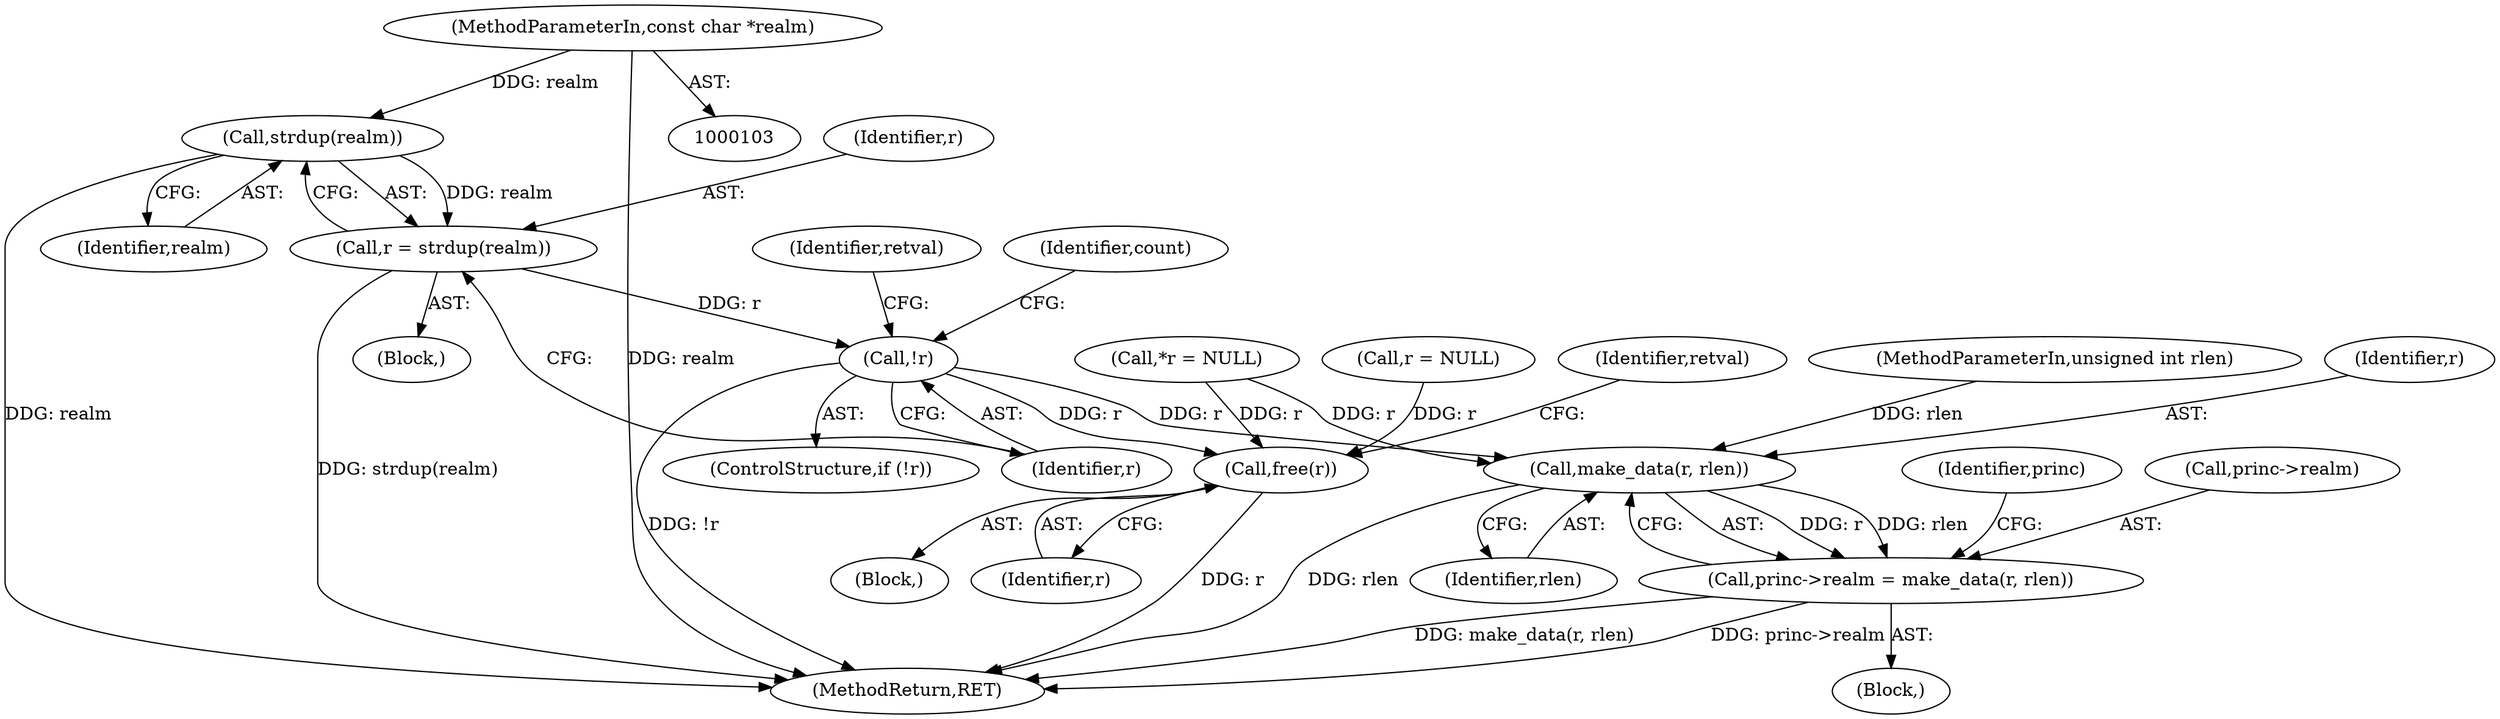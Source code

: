 digraph "0_krb5_f0c094a1b745d91ef2f9a4eae2149aac026a5789@API" {
"1000154" [label="(Call,strdup(realm))"];
"1000107" [label="(MethodParameterIn,const char *realm)"];
"1000152" [label="(Call,r = strdup(realm))"];
"1000157" [label="(Call,!r)"];
"1000246" [label="(Call,make_data(r, rlen))"];
"1000242" [label="(Call,princ->realm = make_data(r, rlen))"];
"1000282" [label="(Call,free(r))"];
"1000246" [label="(Call,make_data(r, rlen))"];
"1000158" [label="(Identifier,r)"];
"1000161" [label="(Identifier,retval)"];
"1000251" [label="(Identifier,princ)"];
"1000243" [label="(Call,princ->realm)"];
"1000282" [label="(Call,free(r))"];
"1000286" [label="(MethodReturn,RET)"];
"1000106" [label="(MethodParameterIn,unsigned int rlen)"];
"1000283" [label="(Identifier,r)"];
"1000156" [label="(ControlStructure,if (!r))"];
"1000157" [label="(Call,!r)"];
"1000115" [label="(Call,*r = NULL)"];
"1000155" [label="(Identifier,realm)"];
"1000247" [label="(Identifier,r)"];
"1000242" [label="(Call,princ->realm = make_data(r, rlen))"];
"1000166" [label="(Identifier,count)"];
"1000248" [label="(Identifier,rlen)"];
"1000107" [label="(MethodParameterIn,const char *realm)"];
"1000109" [label="(Block,)"];
"1000259" [label="(Call,r = NULL)"];
"1000152" [label="(Call,r = strdup(realm))"];
"1000231" [label="(Block,)"];
"1000285" [label="(Identifier,retval)"];
"1000154" [label="(Call,strdup(realm))"];
"1000153" [label="(Identifier,r)"];
"1000151" [label="(Block,)"];
"1000154" -> "1000152"  [label="AST: "];
"1000154" -> "1000155"  [label="CFG: "];
"1000155" -> "1000154"  [label="AST: "];
"1000152" -> "1000154"  [label="CFG: "];
"1000154" -> "1000286"  [label="DDG: realm"];
"1000154" -> "1000152"  [label="DDG: realm"];
"1000107" -> "1000154"  [label="DDG: realm"];
"1000107" -> "1000103"  [label="AST: "];
"1000107" -> "1000286"  [label="DDG: realm"];
"1000152" -> "1000151"  [label="AST: "];
"1000153" -> "1000152"  [label="AST: "];
"1000158" -> "1000152"  [label="CFG: "];
"1000152" -> "1000286"  [label="DDG: strdup(realm)"];
"1000152" -> "1000157"  [label="DDG: r"];
"1000157" -> "1000156"  [label="AST: "];
"1000157" -> "1000158"  [label="CFG: "];
"1000158" -> "1000157"  [label="AST: "];
"1000161" -> "1000157"  [label="CFG: "];
"1000166" -> "1000157"  [label="CFG: "];
"1000157" -> "1000286"  [label="DDG: !r"];
"1000157" -> "1000246"  [label="DDG: r"];
"1000157" -> "1000282"  [label="DDG: r"];
"1000246" -> "1000242"  [label="AST: "];
"1000246" -> "1000248"  [label="CFG: "];
"1000247" -> "1000246"  [label="AST: "];
"1000248" -> "1000246"  [label="AST: "];
"1000242" -> "1000246"  [label="CFG: "];
"1000246" -> "1000286"  [label="DDG: rlen"];
"1000246" -> "1000242"  [label="DDG: r"];
"1000246" -> "1000242"  [label="DDG: rlen"];
"1000115" -> "1000246"  [label="DDG: r"];
"1000106" -> "1000246"  [label="DDG: rlen"];
"1000242" -> "1000231"  [label="AST: "];
"1000243" -> "1000242"  [label="AST: "];
"1000251" -> "1000242"  [label="CFG: "];
"1000242" -> "1000286"  [label="DDG: make_data(r, rlen)"];
"1000242" -> "1000286"  [label="DDG: princ->realm"];
"1000282" -> "1000109"  [label="AST: "];
"1000282" -> "1000283"  [label="CFG: "];
"1000283" -> "1000282"  [label="AST: "];
"1000285" -> "1000282"  [label="CFG: "];
"1000282" -> "1000286"  [label="DDG: r"];
"1000259" -> "1000282"  [label="DDG: r"];
"1000115" -> "1000282"  [label="DDG: r"];
}
